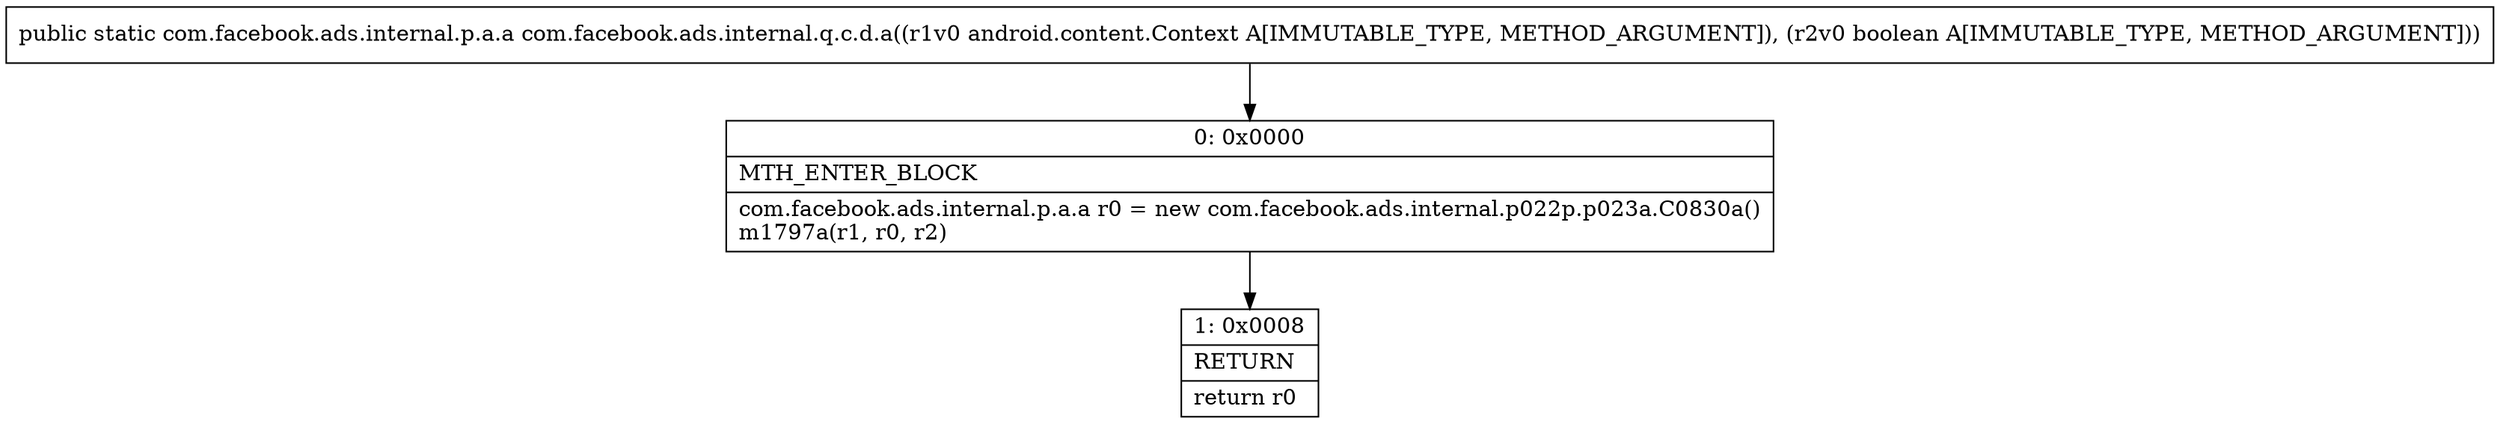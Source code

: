 digraph "CFG forcom.facebook.ads.internal.q.c.d.a(Landroid\/content\/Context;Z)Lcom\/facebook\/ads\/internal\/p\/a\/a;" {
Node_0 [shape=record,label="{0\:\ 0x0000|MTH_ENTER_BLOCK\l|com.facebook.ads.internal.p.a.a r0 = new com.facebook.ads.internal.p022p.p023a.C0830a()\lm1797a(r1, r0, r2)\l}"];
Node_1 [shape=record,label="{1\:\ 0x0008|RETURN\l|return r0\l}"];
MethodNode[shape=record,label="{public static com.facebook.ads.internal.p.a.a com.facebook.ads.internal.q.c.d.a((r1v0 android.content.Context A[IMMUTABLE_TYPE, METHOD_ARGUMENT]), (r2v0 boolean A[IMMUTABLE_TYPE, METHOD_ARGUMENT])) }"];
MethodNode -> Node_0;
Node_0 -> Node_1;
}

